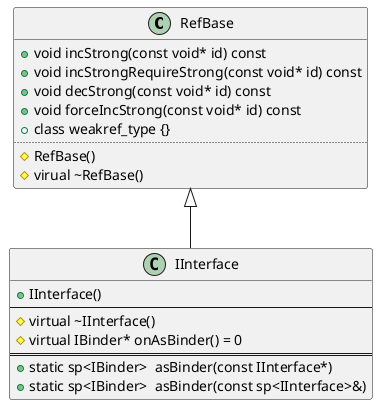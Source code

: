 @startuml IInterface

class RefBase {
    +void incStrong(const void* id) const
    +void incStrongRequireStrong(const void* id) const
    +void decStrong(const void* id) const
    +void forceIncStrong(const void* id) const
    +class weakref_type {}
    ..
    #RefBase()
    #virual ~RefBase()
}


class IInterface {
    +IInterface()
    --
    #virtual ~IInterface()
    #virtual IBinder* onAsBinder() = 0
    ==
    +static sp<IBinder>  asBinder(const IInterface*)
    +static sp<IBinder>  asBinder(const sp<IInterface>&)
}

RefBase <|-- IInterface

@enduml